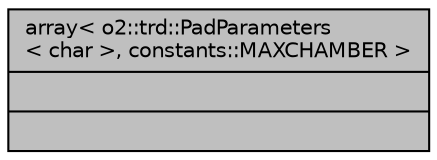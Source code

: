 digraph "array&lt; o2::trd::PadParameters&lt; char &gt;, constants::MAXCHAMBER &gt;"
{
 // INTERACTIVE_SVG=YES
  bgcolor="transparent";
  edge [fontname="Helvetica",fontsize="10",labelfontname="Helvetica",labelfontsize="10"];
  node [fontname="Helvetica",fontsize="10",shape=record];
  Node1 [label="{array\< o2::trd::PadParameters\l\< char \>, constants::MAXCHAMBER \>\n||}",height=0.2,width=0.4,color="black", fillcolor="grey75", style="filled", fontcolor="black"];
}
